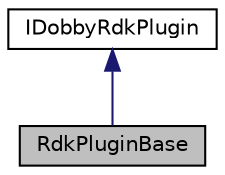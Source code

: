 digraph "RdkPluginBase"
{
 // LATEX_PDF_SIZE
  edge [fontname="Helvetica",fontsize="10",labelfontname="Helvetica",labelfontsize="10"];
  node [fontname="Helvetica",fontsize="10",shape=record];
  Node1 [label="RdkPluginBase",height=0.2,width=0.4,color="black", fillcolor="grey75", style="filled", fontcolor="black",tooltip="Basic object that provides the default overrides for a plugin."];
  Node2 -> Node1 [dir="back",color="midnightblue",fontsize="10",style="solid"];
  Node2 [label="IDobbyRdkPlugin",height=0.2,width=0.4,color="black", fillcolor="white", style="filled",URL="$classIDobbyRdkPlugin.html",tooltip="Interface that plugin libraries have to implement."];
}
